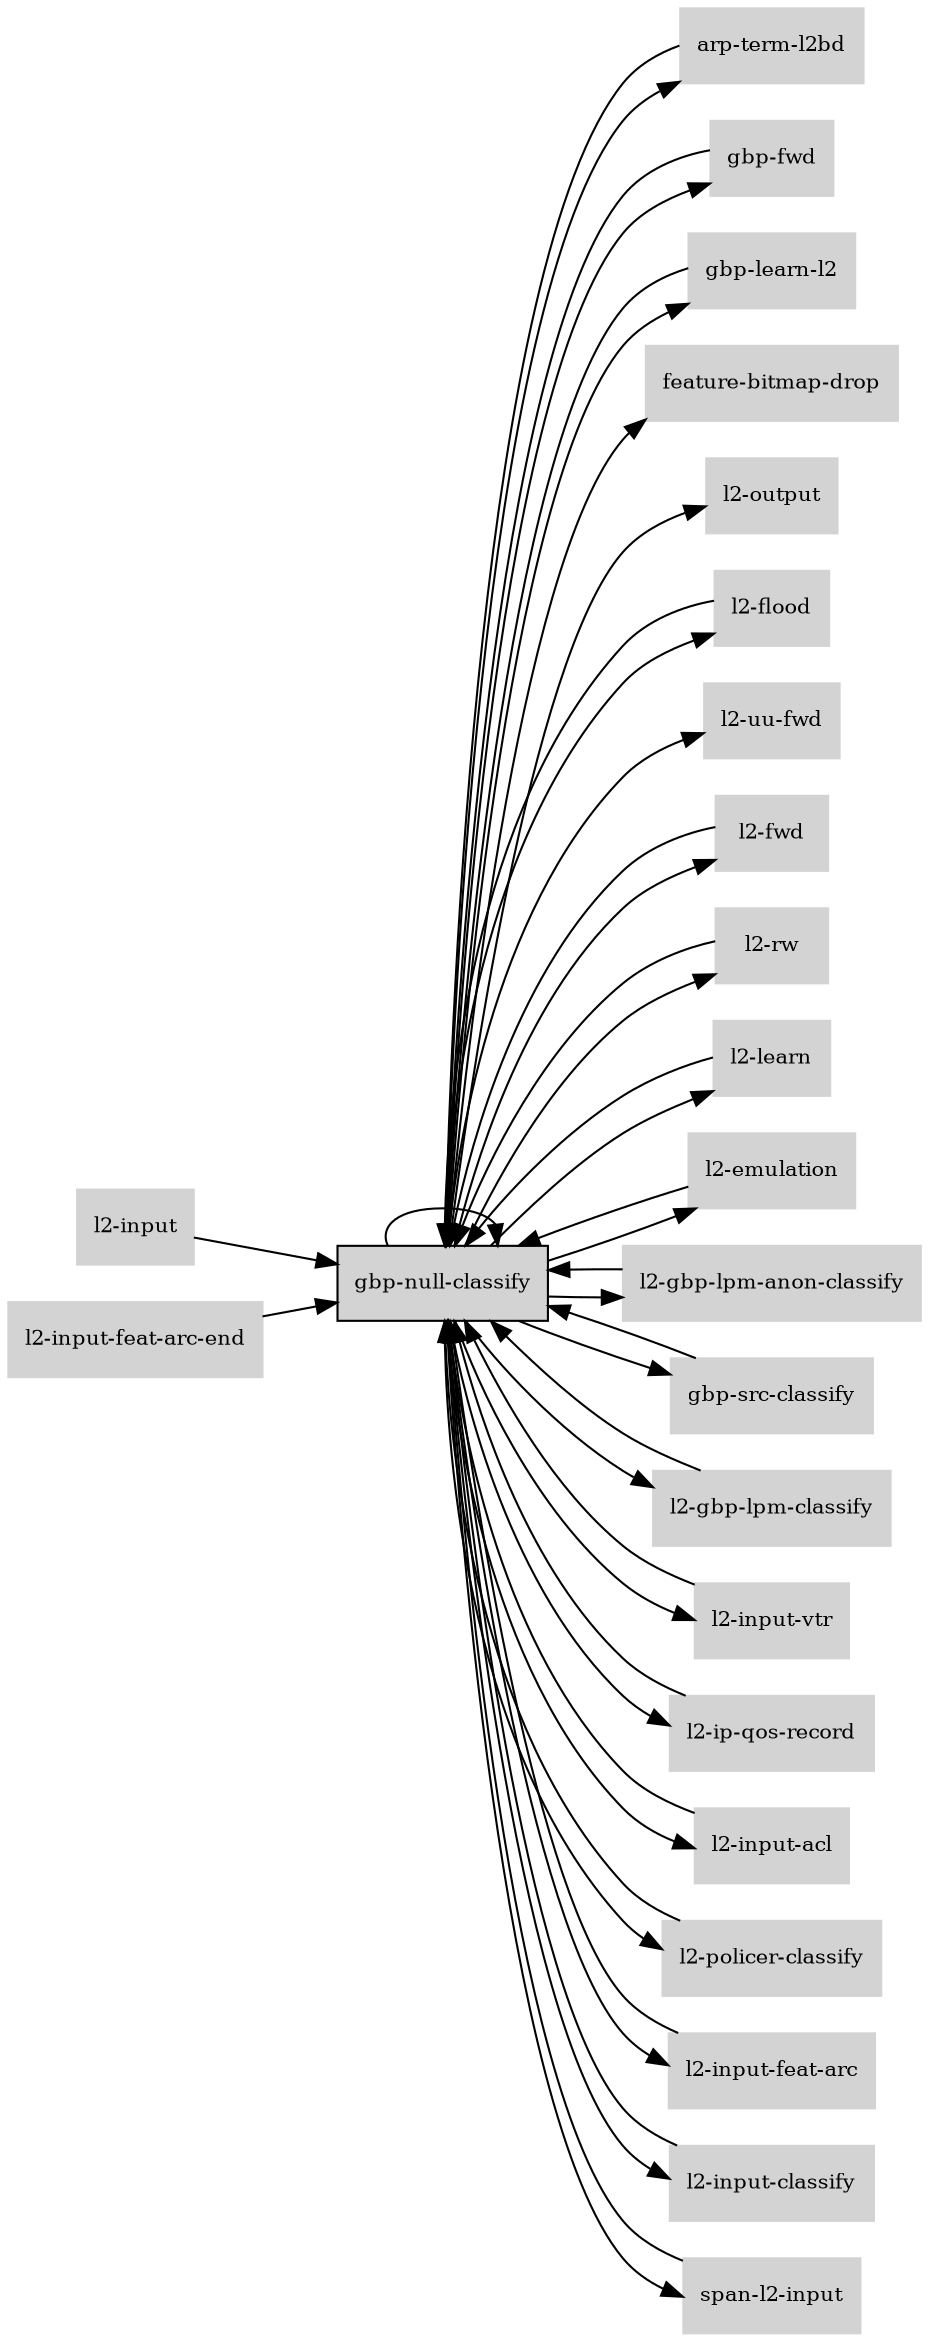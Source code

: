 digraph "gbp_null_classify_subgraph" {
  rankdir=LR;
  node [shape=box, style=filled, fontsize=10, color=lightgray, fontcolor=black, fillcolor=lightgray];
  "gbp-null-classify" [color=black, fontcolor=black, fillcolor=lightgray];
  edge [fontsize=8];
  "arp-term-l2bd" -> "gbp-null-classify";
  "gbp-fwd" -> "gbp-null-classify";
  "gbp-learn-l2" -> "gbp-null-classify";
  "gbp-null-classify" -> "feature-bitmap-drop";
  "gbp-null-classify" -> "l2-output";
  "gbp-null-classify" -> "l2-flood";
  "gbp-null-classify" -> "l2-uu-fwd";
  "gbp-null-classify" -> "arp-term-l2bd";
  "gbp-null-classify" -> "gbp-fwd";
  "gbp-null-classify" -> "l2-fwd";
  "gbp-null-classify" -> "l2-rw";
  "gbp-null-classify" -> "l2-learn";
  "gbp-null-classify" -> "l2-emulation";
  "gbp-null-classify" -> "gbp-learn-l2";
  "gbp-null-classify" -> "l2-gbp-lpm-anon-classify";
  "gbp-null-classify" -> "gbp-null-classify";
  "gbp-null-classify" -> "gbp-src-classify";
  "gbp-null-classify" -> "l2-gbp-lpm-classify";
  "gbp-null-classify" -> "l2-input-vtr";
  "gbp-null-classify" -> "l2-ip-qos-record";
  "gbp-null-classify" -> "l2-input-acl";
  "gbp-null-classify" -> "l2-policer-classify";
  "gbp-null-classify" -> "l2-input-feat-arc";
  "gbp-null-classify" -> "l2-input-classify";
  "gbp-null-classify" -> "span-l2-input";
  "gbp-src-classify" -> "gbp-null-classify";
  "l2-emulation" -> "gbp-null-classify";
  "l2-flood" -> "gbp-null-classify";
  "l2-fwd" -> "gbp-null-classify";
  "l2-gbp-lpm-anon-classify" -> "gbp-null-classify";
  "l2-gbp-lpm-classify" -> "gbp-null-classify";
  "l2-input-classify" -> "gbp-null-classify";
  "l2-input" -> "gbp-null-classify";
  "l2-input-acl" -> "gbp-null-classify";
  "l2-input-feat-arc" -> "gbp-null-classify";
  "l2-input-feat-arc-end" -> "gbp-null-classify";
  "l2-input-vtr" -> "gbp-null-classify";
  "l2-ip-qos-record" -> "gbp-null-classify";
  "l2-learn" -> "gbp-null-classify";
  "l2-policer-classify" -> "gbp-null-classify";
  "l2-rw" -> "gbp-null-classify";
  "span-l2-input" -> "gbp-null-classify";
}
